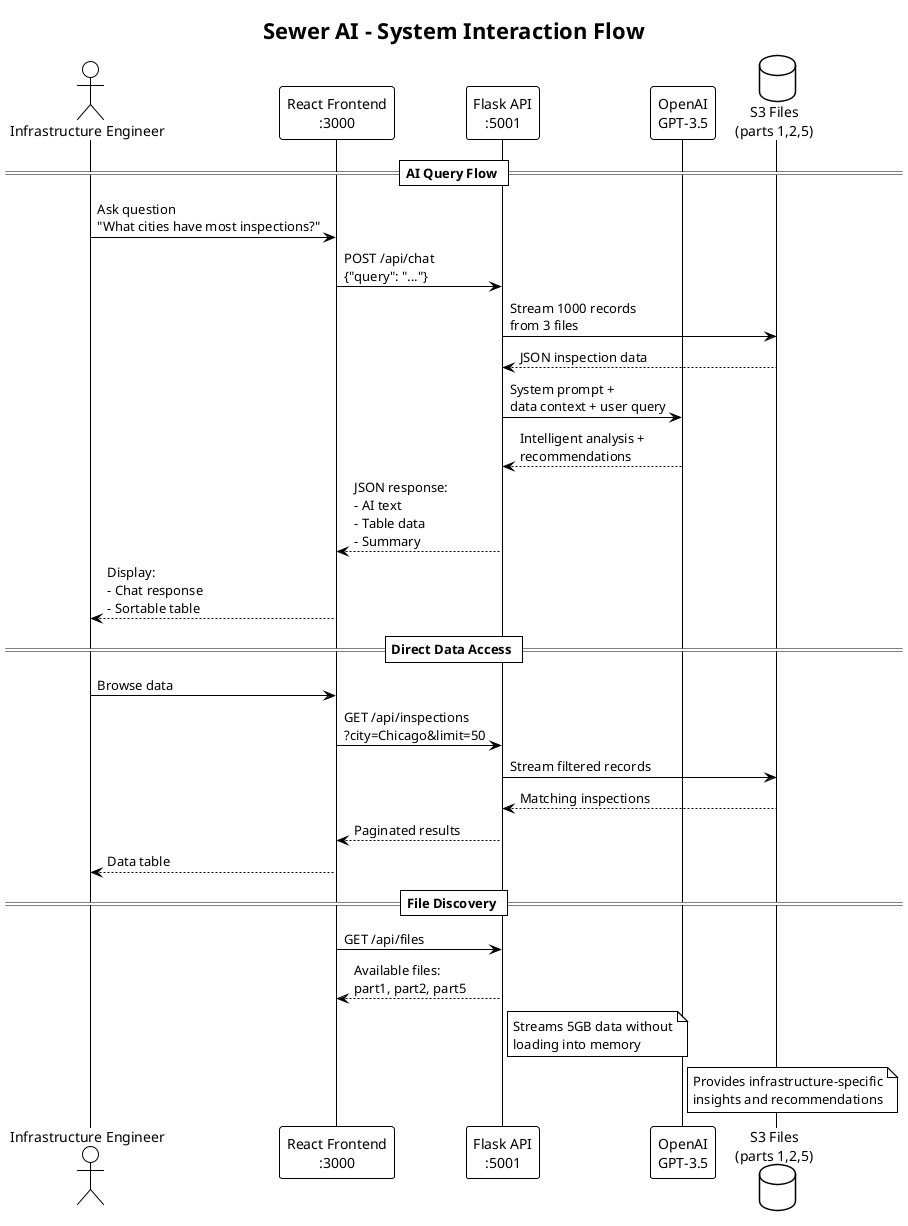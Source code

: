 @startuml Sewer AI System Interaction

!theme plain
title Sewer AI - System Interaction Flow

actor "Infrastructure Engineer" as User
participant "React Frontend\n:3000" as Frontend
participant "Flask API\n:5001" as Backend
participant "OpenAI\nGPT-3.5" as AI
database "S3 Files\n(parts 1,2,5)" as S3

== AI Query Flow ==
User -> Frontend: Ask question\n"What cities have most inspections?"
Frontend -> Backend: POST /api/chat\n{"query": "..."}
Backend -> S3: Stream 1000 records\nfrom 3 files
S3 --> Backend: JSON inspection data
Backend -> AI: System prompt +\ndata context + user query
AI --> Backend: Intelligent analysis +\nrecommendations
Backend --> Frontend: JSON response:\n- AI text\n- Table data\n- Summary
Frontend --> User: Display:\n- Chat response\n- Sortable table

== Direct Data Access ==
User -> Frontend: Browse data
Frontend -> Backend: GET /api/inspections\n?city=Chicago&limit=50
Backend -> S3: Stream filtered records
S3 --> Backend: Matching inspections
Backend --> Frontend: Paginated results
Frontend --> User: Data table

== File Discovery ==
Frontend -> Backend: GET /api/files
Backend --> Frontend: Available files:\npart1, part2, part5

note right of Backend
Streams 5GB data without
loading into memory
end note

note right of AI
Provides infrastructure-specific
insights and recommendations
end note

@enduml